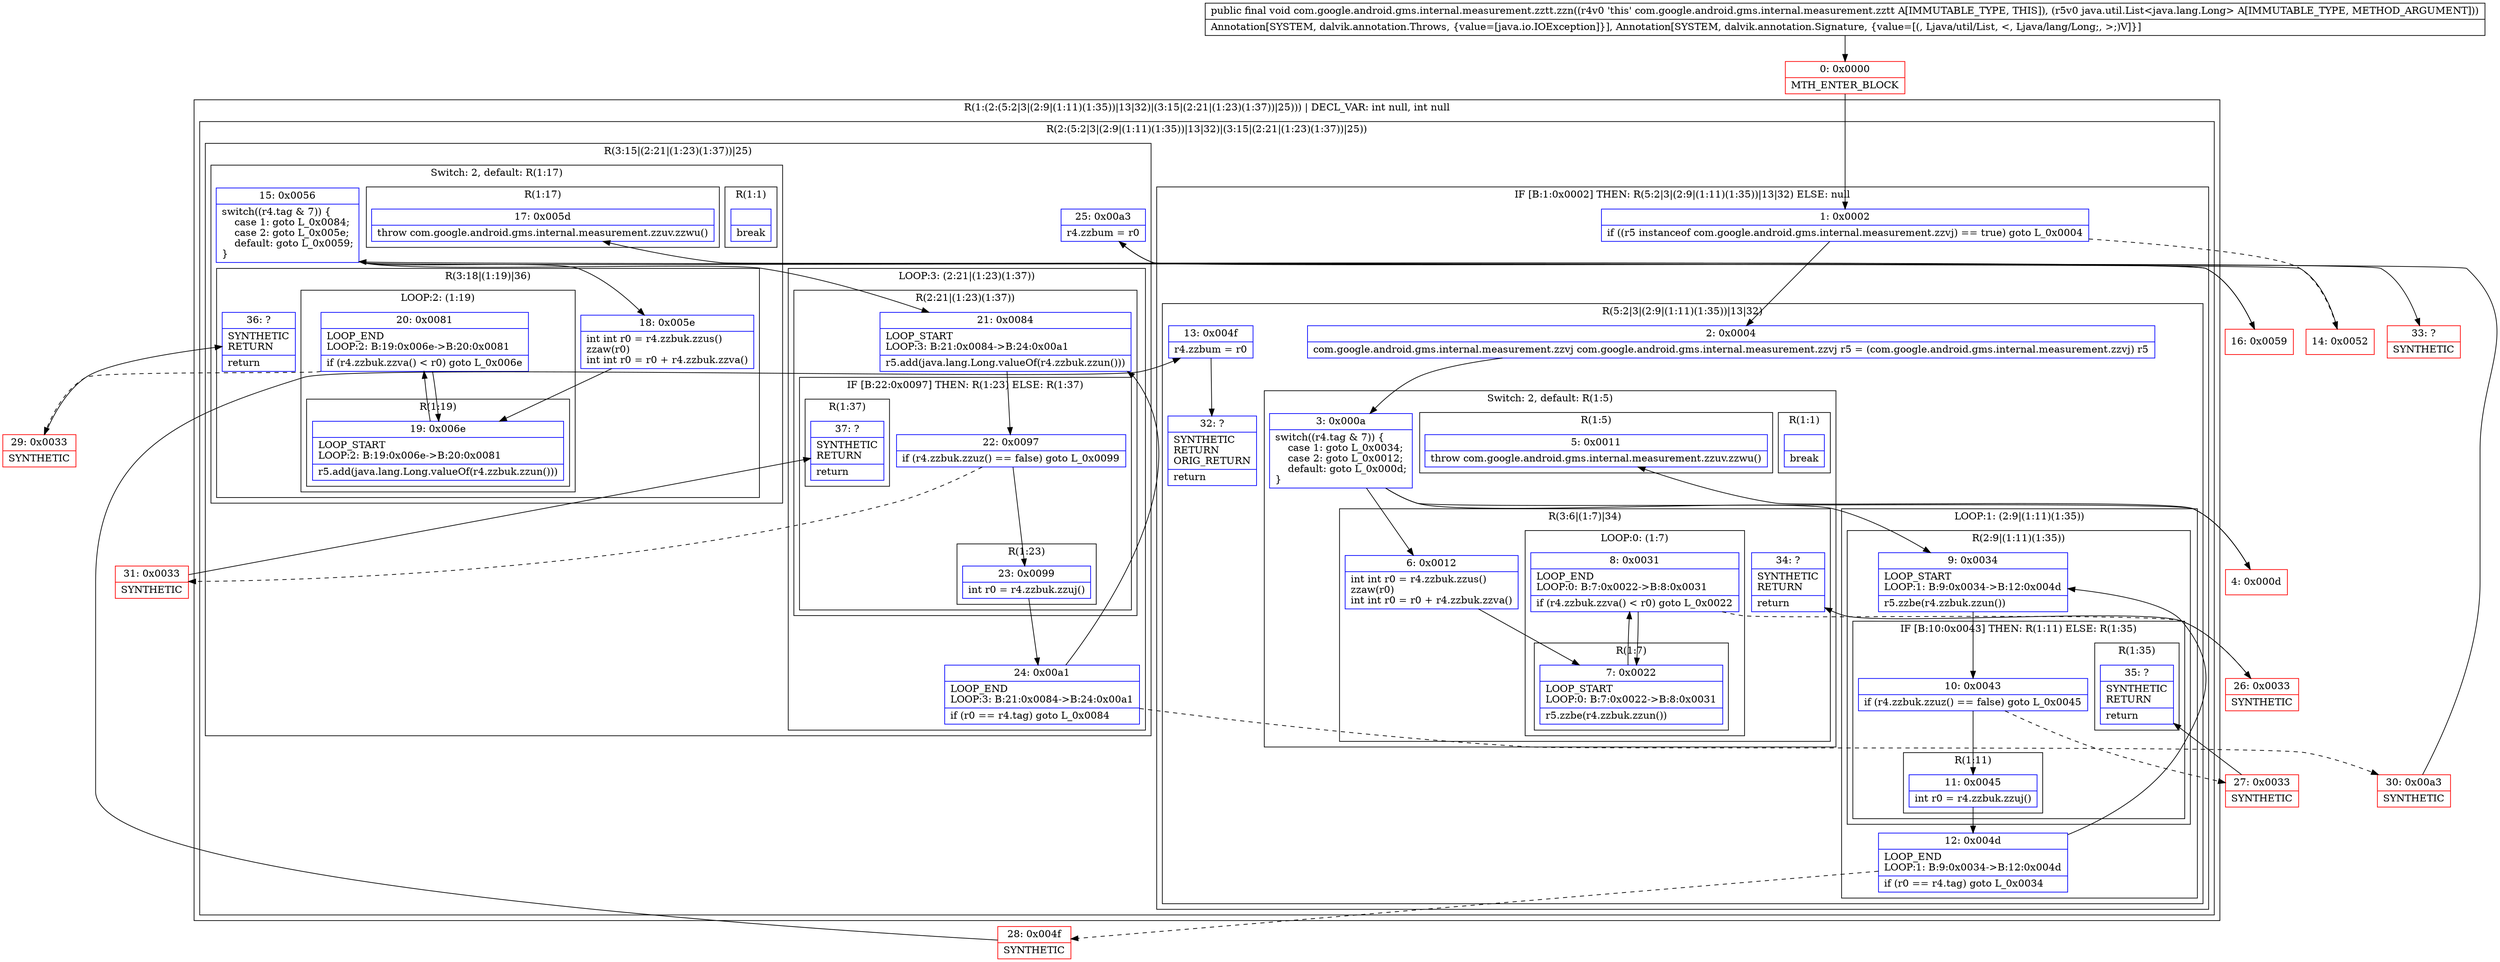 digraph "CFG forcom.google.android.gms.internal.measurement.zztt.zzn(Ljava\/util\/List;)V" {
subgraph cluster_Region_466751270 {
label = "R(1:(2:(5:2|3|(2:9|(1:11)(1:35))|13|32)|(3:15|(2:21|(1:23)(1:37))|25))) | DECL_VAR: int null, int null\l";
node [shape=record,color=blue];
subgraph cluster_Region_1176632399 {
label = "R(2:(5:2|3|(2:9|(1:11)(1:35))|13|32)|(3:15|(2:21|(1:23)(1:37))|25))";
node [shape=record,color=blue];
subgraph cluster_IfRegion_1355623978 {
label = "IF [B:1:0x0002] THEN: R(5:2|3|(2:9|(1:11)(1:35))|13|32) ELSE: null";
node [shape=record,color=blue];
Node_1 [shape=record,label="{1\:\ 0x0002|if ((r5 instanceof com.google.android.gms.internal.measurement.zzvj) == true) goto L_0x0004\l}"];
subgraph cluster_Region_1449047353 {
label = "R(5:2|3|(2:9|(1:11)(1:35))|13|32)";
node [shape=record,color=blue];
Node_2 [shape=record,label="{2\:\ 0x0004|com.google.android.gms.internal.measurement.zzvj com.google.android.gms.internal.measurement.zzvj r5 = (com.google.android.gms.internal.measurement.zzvj) r5\l}"];
subgraph cluster_SwitchRegion_980911349 {
label = "Switch: 2, default: R(1:5)";
node [shape=record,color=blue];
Node_3 [shape=record,label="{3\:\ 0x000a|switch((r4.tag & 7)) \{\l    case 1: goto L_0x0034;\l    case 2: goto L_0x0012;\l    default: goto L_0x000d;\l\}\l}"];
subgraph cluster_Region_836179874 {
label = "R(1:1)";
node [shape=record,color=blue];
Node_InsnContainer_2027771475 [shape=record,label="{|break\l}"];
}
subgraph cluster_Region_1603417999 {
label = "R(3:6|(1:7)|34)";
node [shape=record,color=blue];
Node_6 [shape=record,label="{6\:\ 0x0012|int int r0 = r4.zzbuk.zzus()\lzzaw(r0)\lint int r0 = r0 + r4.zzbuk.zzva()\l}"];
subgraph cluster_LoopRegion_1848942683 {
label = "LOOP:0: (1:7)";
node [shape=record,color=blue];
Node_8 [shape=record,label="{8\:\ 0x0031|LOOP_END\lLOOP:0: B:7:0x0022\-\>B:8:0x0031\l|if (r4.zzbuk.zzva() \< r0) goto L_0x0022\l}"];
subgraph cluster_Region_21137243 {
label = "R(1:7)";
node [shape=record,color=blue];
Node_7 [shape=record,label="{7\:\ 0x0022|LOOP_START\lLOOP:0: B:7:0x0022\-\>B:8:0x0031\l|r5.zzbe(r4.zzbuk.zzun())\l}"];
}
}
Node_34 [shape=record,label="{34\:\ ?|SYNTHETIC\lRETURN\l|return\l}"];
}
subgraph cluster_Region_1096321820 {
label = "R(1:5)";
node [shape=record,color=blue];
Node_5 [shape=record,label="{5\:\ 0x0011|throw com.google.android.gms.internal.measurement.zzuv.zzwu()\l}"];
}
}
subgraph cluster_LoopRegion_1249839556 {
label = "LOOP:1: (2:9|(1:11)(1:35))";
node [shape=record,color=blue];
Node_12 [shape=record,label="{12\:\ 0x004d|LOOP_END\lLOOP:1: B:9:0x0034\-\>B:12:0x004d\l|if (r0 == r4.tag) goto L_0x0034\l}"];
subgraph cluster_Region_1711989677 {
label = "R(2:9|(1:11)(1:35))";
node [shape=record,color=blue];
Node_9 [shape=record,label="{9\:\ 0x0034|LOOP_START\lLOOP:1: B:9:0x0034\-\>B:12:0x004d\l|r5.zzbe(r4.zzbuk.zzun())\l}"];
subgraph cluster_IfRegion_1200549870 {
label = "IF [B:10:0x0043] THEN: R(1:11) ELSE: R(1:35)";
node [shape=record,color=blue];
Node_10 [shape=record,label="{10\:\ 0x0043|if (r4.zzbuk.zzuz() == false) goto L_0x0045\l}"];
subgraph cluster_Region_1764462245 {
label = "R(1:11)";
node [shape=record,color=blue];
Node_11 [shape=record,label="{11\:\ 0x0045|int r0 = r4.zzbuk.zzuj()\l}"];
}
subgraph cluster_Region_1315801786 {
label = "R(1:35)";
node [shape=record,color=blue];
Node_35 [shape=record,label="{35\:\ ?|SYNTHETIC\lRETURN\l|return\l}"];
}
}
}
}
Node_13 [shape=record,label="{13\:\ 0x004f|r4.zzbum = r0\l}"];
Node_32 [shape=record,label="{32\:\ ?|SYNTHETIC\lRETURN\lORIG_RETURN\l|return\l}"];
}
}
subgraph cluster_Region_1590764378 {
label = "R(3:15|(2:21|(1:23)(1:37))|25)";
node [shape=record,color=blue];
subgraph cluster_SwitchRegion_1544565482 {
label = "Switch: 2, default: R(1:17)";
node [shape=record,color=blue];
Node_15 [shape=record,label="{15\:\ 0x0056|switch((r4.tag & 7)) \{\l    case 1: goto L_0x0084;\l    case 2: goto L_0x005e;\l    default: goto L_0x0059;\l\}\l}"];
subgraph cluster_Region_1494565407 {
label = "R(1:1)";
node [shape=record,color=blue];
Node_InsnContainer_1775515468 [shape=record,label="{|break\l}"];
}
subgraph cluster_Region_2092135301 {
label = "R(3:18|(1:19)|36)";
node [shape=record,color=blue];
Node_18 [shape=record,label="{18\:\ 0x005e|int int r0 = r4.zzbuk.zzus()\lzzaw(r0)\lint int r0 = r0 + r4.zzbuk.zzva()\l}"];
subgraph cluster_LoopRegion_1020686102 {
label = "LOOP:2: (1:19)";
node [shape=record,color=blue];
Node_20 [shape=record,label="{20\:\ 0x0081|LOOP_END\lLOOP:2: B:19:0x006e\-\>B:20:0x0081\l|if (r4.zzbuk.zzva() \< r0) goto L_0x006e\l}"];
subgraph cluster_Region_1263421590 {
label = "R(1:19)";
node [shape=record,color=blue];
Node_19 [shape=record,label="{19\:\ 0x006e|LOOP_START\lLOOP:2: B:19:0x006e\-\>B:20:0x0081\l|r5.add(java.lang.Long.valueOf(r4.zzbuk.zzun()))\l}"];
}
}
Node_36 [shape=record,label="{36\:\ ?|SYNTHETIC\lRETURN\l|return\l}"];
}
subgraph cluster_Region_378840183 {
label = "R(1:17)";
node [shape=record,color=blue];
Node_17 [shape=record,label="{17\:\ 0x005d|throw com.google.android.gms.internal.measurement.zzuv.zzwu()\l}"];
}
}
subgraph cluster_LoopRegion_429813642 {
label = "LOOP:3: (2:21|(1:23)(1:37))";
node [shape=record,color=blue];
Node_24 [shape=record,label="{24\:\ 0x00a1|LOOP_END\lLOOP:3: B:21:0x0084\-\>B:24:0x00a1\l|if (r0 == r4.tag) goto L_0x0084\l}"];
subgraph cluster_Region_1709316352 {
label = "R(2:21|(1:23)(1:37))";
node [shape=record,color=blue];
Node_21 [shape=record,label="{21\:\ 0x0084|LOOP_START\lLOOP:3: B:21:0x0084\-\>B:24:0x00a1\l|r5.add(java.lang.Long.valueOf(r4.zzbuk.zzun()))\l}"];
subgraph cluster_IfRegion_767831207 {
label = "IF [B:22:0x0097] THEN: R(1:23) ELSE: R(1:37)";
node [shape=record,color=blue];
Node_22 [shape=record,label="{22\:\ 0x0097|if (r4.zzbuk.zzuz() == false) goto L_0x0099\l}"];
subgraph cluster_Region_1162919587 {
label = "R(1:23)";
node [shape=record,color=blue];
Node_23 [shape=record,label="{23\:\ 0x0099|int r0 = r4.zzbuk.zzuj()\l}"];
}
subgraph cluster_Region_351787889 {
label = "R(1:37)";
node [shape=record,color=blue];
Node_37 [shape=record,label="{37\:\ ?|SYNTHETIC\lRETURN\l|return\l}"];
}
}
}
}
Node_25 [shape=record,label="{25\:\ 0x00a3|r4.zzbum = r0\l}"];
}
}
}
Node_0 [shape=record,color=red,label="{0\:\ 0x0000|MTH_ENTER_BLOCK\l}"];
Node_4 [shape=record,color=red,label="{4\:\ 0x000d}"];
Node_14 [shape=record,color=red,label="{14\:\ 0x0052}"];
Node_16 [shape=record,color=red,label="{16\:\ 0x0059}"];
Node_26 [shape=record,color=red,label="{26\:\ 0x0033|SYNTHETIC\l}"];
Node_27 [shape=record,color=red,label="{27\:\ 0x0033|SYNTHETIC\l}"];
Node_28 [shape=record,color=red,label="{28\:\ 0x004f|SYNTHETIC\l}"];
Node_29 [shape=record,color=red,label="{29\:\ 0x0033|SYNTHETIC\l}"];
Node_30 [shape=record,color=red,label="{30\:\ 0x00a3|SYNTHETIC\l}"];
Node_31 [shape=record,color=red,label="{31\:\ 0x0033|SYNTHETIC\l}"];
Node_33 [shape=record,color=red,label="{33\:\ ?|SYNTHETIC\l}"];
MethodNode[shape=record,label="{public final void com.google.android.gms.internal.measurement.zztt.zzn((r4v0 'this' com.google.android.gms.internal.measurement.zztt A[IMMUTABLE_TYPE, THIS]), (r5v0 java.util.List\<java.lang.Long\> A[IMMUTABLE_TYPE, METHOD_ARGUMENT]))  | Annotation[SYSTEM, dalvik.annotation.Throws, \{value=[java.io.IOException]\}], Annotation[SYSTEM, dalvik.annotation.Signature, \{value=[(, Ljava\/util\/List, \<, Ljava\/lang\/Long;, \>;)V]\}]\l}"];
MethodNode -> Node_0;
Node_1 -> Node_2;
Node_1 -> Node_14[style=dashed];
Node_2 -> Node_3;
Node_3 -> Node_4;
Node_3 -> Node_6;
Node_3 -> Node_9;
Node_6 -> Node_7;
Node_8 -> Node_7;
Node_8 -> Node_26[style=dashed];
Node_7 -> Node_8;
Node_12 -> Node_9;
Node_12 -> Node_28[style=dashed];
Node_9 -> Node_10;
Node_10 -> Node_11;
Node_10 -> Node_27[style=dashed];
Node_11 -> Node_12;
Node_13 -> Node_32;
Node_15 -> Node_16;
Node_15 -> Node_18;
Node_15 -> Node_21;
Node_18 -> Node_19;
Node_20 -> Node_19;
Node_20 -> Node_29[style=dashed];
Node_19 -> Node_20;
Node_24 -> Node_21;
Node_24 -> Node_30[style=dashed];
Node_21 -> Node_22;
Node_22 -> Node_23;
Node_22 -> Node_31[style=dashed];
Node_23 -> Node_24;
Node_25 -> Node_33;
Node_0 -> Node_1;
Node_4 -> Node_5;
Node_14 -> Node_15;
Node_16 -> Node_17;
Node_26 -> Node_34;
Node_27 -> Node_35;
Node_28 -> Node_13;
Node_29 -> Node_36;
Node_30 -> Node_25;
Node_31 -> Node_37;
}

